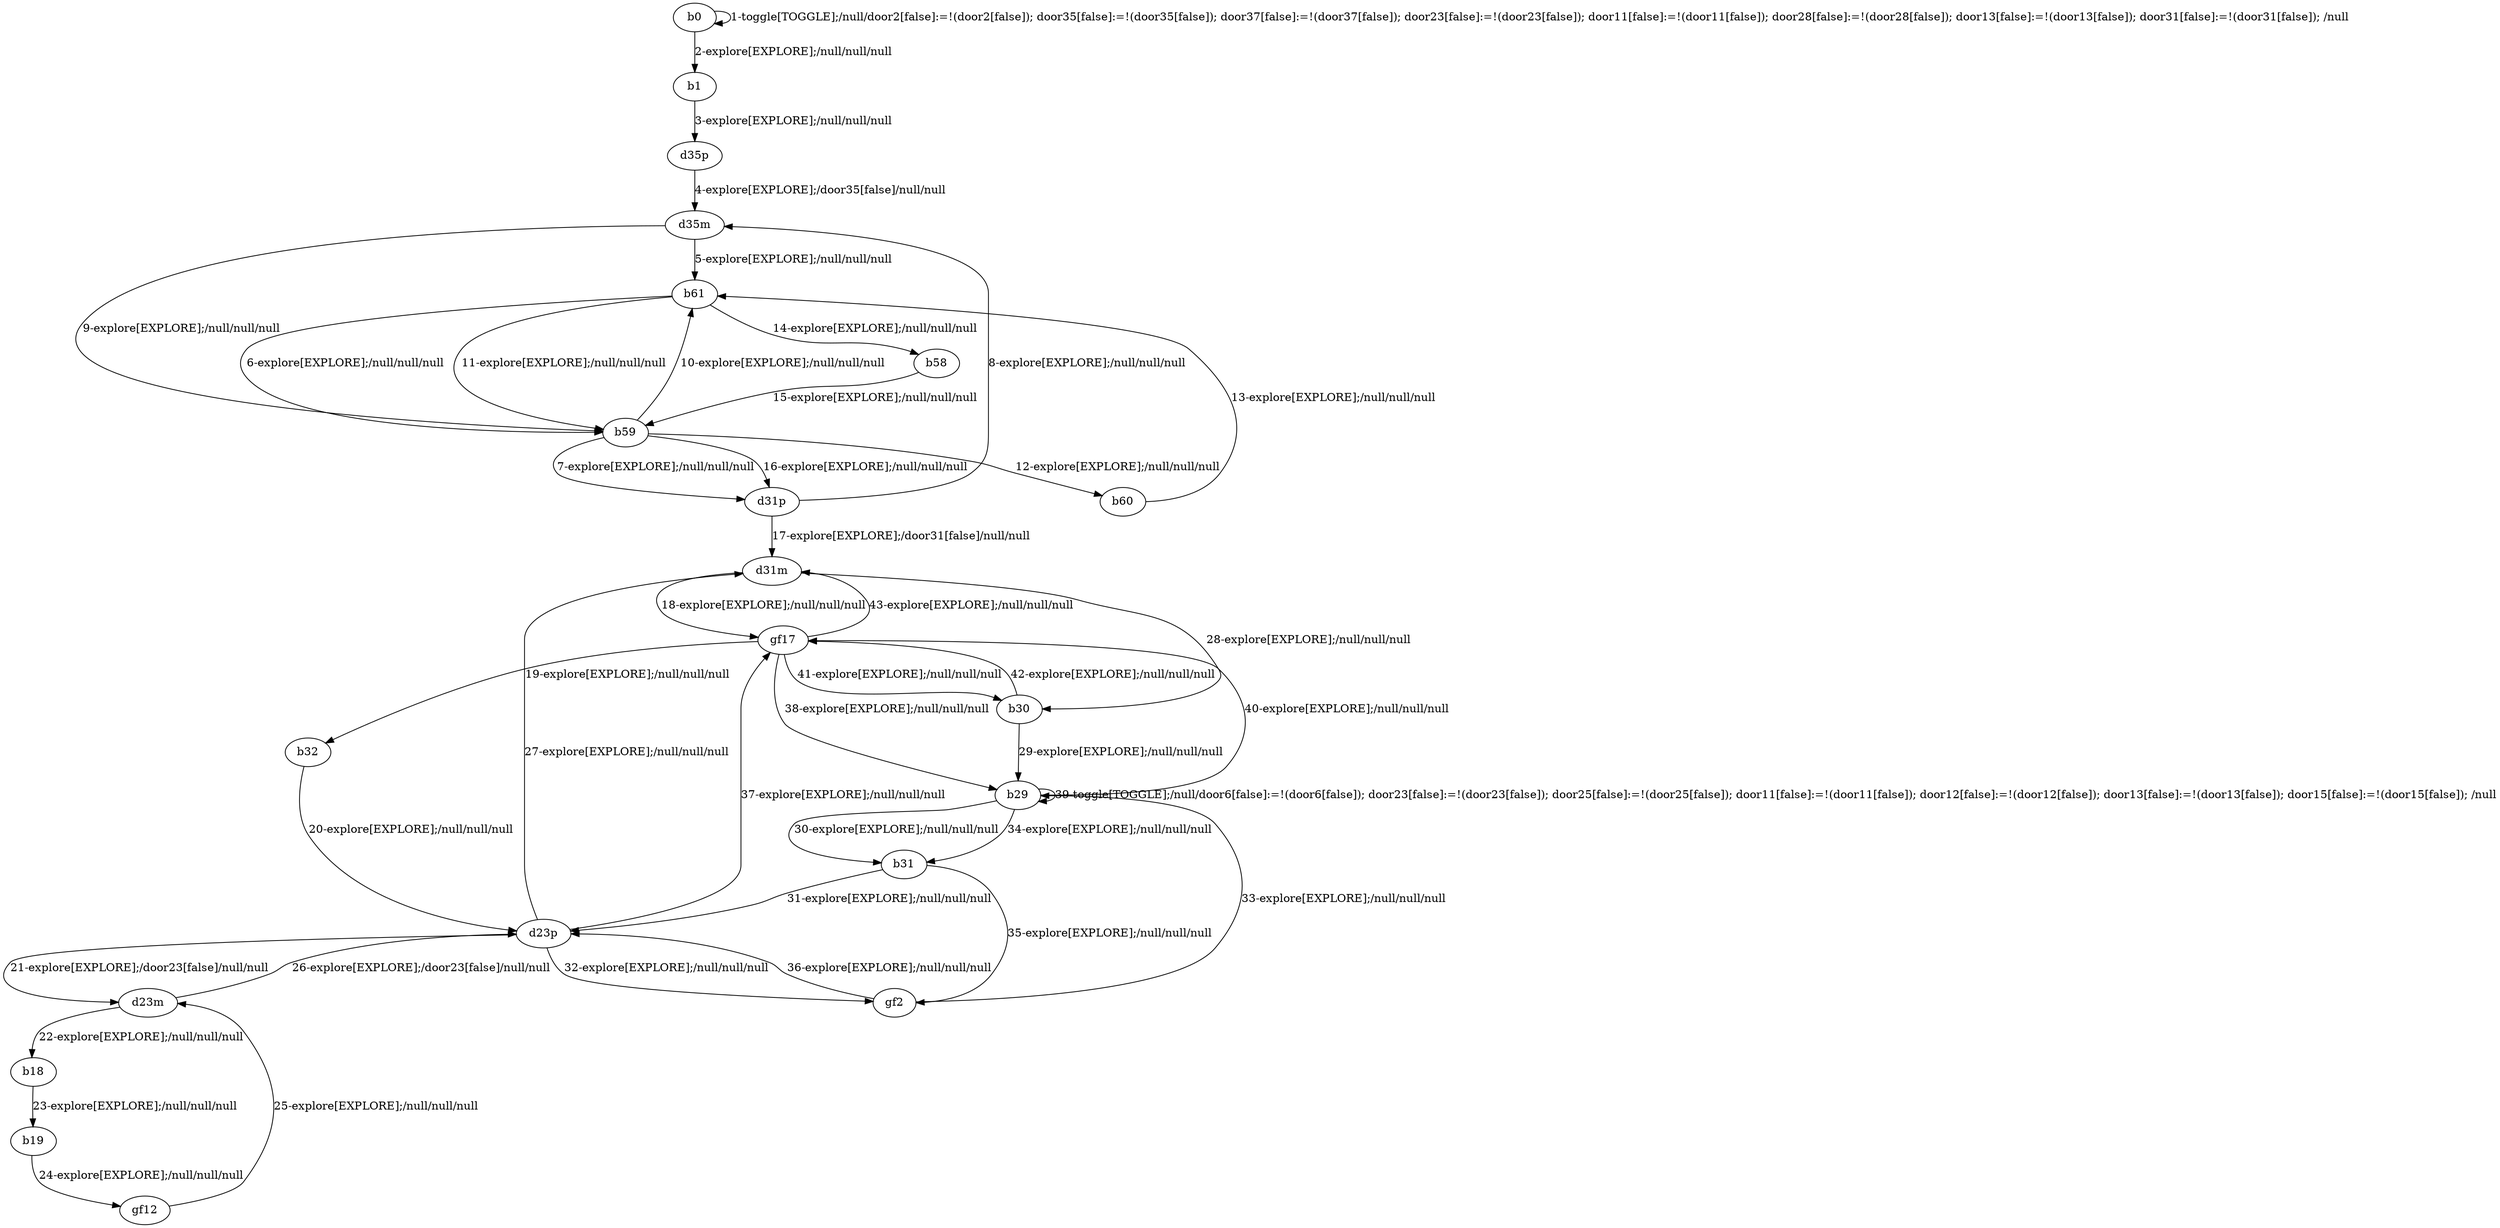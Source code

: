 # Total number of goals covered by this test: 7
# b29 --> b31
# gf17 --> d31m
# b31 --> gf2
# b30 --> b29
# d23m --> d23p
# b31 --> d23p
# b29 --> b29

digraph g {
"b0" -> "b0" [label = "1-toggle[TOGGLE];/null/door2[false]:=!(door2[false]); door35[false]:=!(door35[false]); door37[false]:=!(door37[false]); door23[false]:=!(door23[false]); door11[false]:=!(door11[false]); door28[false]:=!(door28[false]); door13[false]:=!(door13[false]); door31[false]:=!(door31[false]); /null"];
"b0" -> "b1" [label = "2-explore[EXPLORE];/null/null/null"];
"b1" -> "d35p" [label = "3-explore[EXPLORE];/null/null/null"];
"d35p" -> "d35m" [label = "4-explore[EXPLORE];/door35[false]/null/null"];
"d35m" -> "b61" [label = "5-explore[EXPLORE];/null/null/null"];
"b61" -> "b59" [label = "6-explore[EXPLORE];/null/null/null"];
"b59" -> "d31p" [label = "7-explore[EXPLORE];/null/null/null"];
"d31p" -> "d35m" [label = "8-explore[EXPLORE];/null/null/null"];
"d35m" -> "b59" [label = "9-explore[EXPLORE];/null/null/null"];
"b59" -> "b61" [label = "10-explore[EXPLORE];/null/null/null"];
"b61" -> "b59" [label = "11-explore[EXPLORE];/null/null/null"];
"b59" -> "b60" [label = "12-explore[EXPLORE];/null/null/null"];
"b60" -> "b61" [label = "13-explore[EXPLORE];/null/null/null"];
"b61" -> "b58" [label = "14-explore[EXPLORE];/null/null/null"];
"b58" -> "b59" [label = "15-explore[EXPLORE];/null/null/null"];
"b59" -> "d31p" [label = "16-explore[EXPLORE];/null/null/null"];
"d31p" -> "d31m" [label = "17-explore[EXPLORE];/door31[false]/null/null"];
"d31m" -> "gf17" [label = "18-explore[EXPLORE];/null/null/null"];
"gf17" -> "b32" [label = "19-explore[EXPLORE];/null/null/null"];
"b32" -> "d23p" [label = "20-explore[EXPLORE];/null/null/null"];
"d23p" -> "d23m" [label = "21-explore[EXPLORE];/door23[false]/null/null"];
"d23m" -> "b18" [label = "22-explore[EXPLORE];/null/null/null"];
"b18" -> "b19" [label = "23-explore[EXPLORE];/null/null/null"];
"b19" -> "gf12" [label = "24-explore[EXPLORE];/null/null/null"];
"gf12" -> "d23m" [label = "25-explore[EXPLORE];/null/null/null"];
"d23m" -> "d23p" [label = "26-explore[EXPLORE];/door23[false]/null/null"];
"d23p" -> "d31m" [label = "27-explore[EXPLORE];/null/null/null"];
"d31m" -> "b30" [label = "28-explore[EXPLORE];/null/null/null"];
"b30" -> "b29" [label = "29-explore[EXPLORE];/null/null/null"];
"b29" -> "b31" [label = "30-explore[EXPLORE];/null/null/null"];
"b31" -> "d23p" [label = "31-explore[EXPLORE];/null/null/null"];
"d23p" -> "gf2" [label = "32-explore[EXPLORE];/null/null/null"];
"gf2" -> "b29" [label = "33-explore[EXPLORE];/null/null/null"];
"b29" -> "b31" [label = "34-explore[EXPLORE];/null/null/null"];
"b31" -> "gf2" [label = "35-explore[EXPLORE];/null/null/null"];
"gf2" -> "d23p" [label = "36-explore[EXPLORE];/null/null/null"];
"d23p" -> "gf17" [label = "37-explore[EXPLORE];/null/null/null"];
"gf17" -> "b29" [label = "38-explore[EXPLORE];/null/null/null"];
"b29" -> "b29" [label = "39-toggle[TOGGLE];/null/door6[false]:=!(door6[false]); door23[false]:=!(door23[false]); door25[false]:=!(door25[false]); door11[false]:=!(door11[false]); door12[false]:=!(door12[false]); door13[false]:=!(door13[false]); door15[false]:=!(door15[false]); /null"];
"b29" -> "gf17" [label = "40-explore[EXPLORE];/null/null/null"];
"gf17" -> "b30" [label = "41-explore[EXPLORE];/null/null/null"];
"b30" -> "gf17" [label = "42-explore[EXPLORE];/null/null/null"];
"gf17" -> "d31m" [label = "43-explore[EXPLORE];/null/null/null"];
}